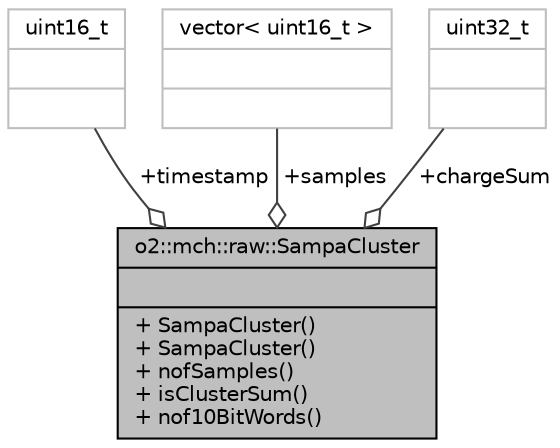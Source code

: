 digraph "o2::mch::raw::SampaCluster"
{
 // INTERACTIVE_SVG=YES
  bgcolor="transparent";
  edge [fontname="Helvetica",fontsize="10",labelfontname="Helvetica",labelfontsize="10"];
  node [fontname="Helvetica",fontsize="10",shape=record];
  Node1 [label="{o2::mch::raw::SampaCluster\n||+ SampaCluster()\l+ SampaCluster()\l+ nofSamples()\l+ isClusterSum()\l+ nof10BitWords()\l}",height=0.2,width=0.4,color="black", fillcolor="grey75", style="filled", fontcolor="black"];
  Node2 -> Node1 [color="grey25",fontsize="10",style="solid",label=" +timestamp" ,arrowhead="odiamond",fontname="Helvetica"];
  Node2 [label="{uint16_t\n||}",height=0.2,width=0.4,color="grey75"];
  Node3 -> Node1 [color="grey25",fontsize="10",style="solid",label=" +samples" ,arrowhead="odiamond",fontname="Helvetica"];
  Node3 [label="{vector\< uint16_t \>\n||}",height=0.2,width=0.4,color="grey75"];
  Node4 -> Node1 [color="grey25",fontsize="10",style="solid",label=" +chargeSum" ,arrowhead="odiamond",fontname="Helvetica"];
  Node4 [label="{uint32_t\n||}",height=0.2,width=0.4,color="grey75"];
}
